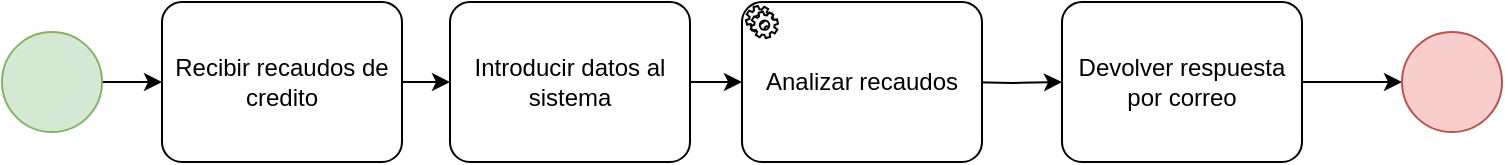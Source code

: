<mxfile version="14.9.6" type="device"><diagram id="WcJ1LCSvipQcGXKjyhXl" name="Página-1"><mxGraphModel dx="946" dy="631" grid="1" gridSize="10" guides="1" tooltips="1" connect="1" arrows="1" fold="1" page="1" pageScale="1" pageWidth="827" pageHeight="1169" math="0" shadow="0"><root><mxCell id="0"/><mxCell id="1" parent="0"/><mxCell id="MBllfdaEkw7o8AMesXI7-1" style="edgeStyle=orthogonalEdgeStyle;rounded=0;orthogonalLoop=1;jettySize=auto;html=1;" edge="1" parent="1" source="MBllfdaEkw7o8AMesXI7-2" target="MBllfdaEkw7o8AMesXI7-4"><mxGeometry relative="1" as="geometry"/></mxCell><mxCell id="MBllfdaEkw7o8AMesXI7-2" value="" style="points=[[0.145,0.145,0],[0.5,0,0],[0.855,0.145,0],[1,0.5,0],[0.855,0.855,0],[0.5,1,0],[0.145,0.855,0],[0,0.5,0]];shape=mxgraph.bpmn.event;html=1;verticalLabelPosition=bottom;labelBackgroundColor=#ffffff;verticalAlign=top;align=center;perimeter=ellipsePerimeter;outlineConnect=0;aspect=fixed;outline=standard;symbol=general;fillColor=#d5e8d4;strokeColor=#82b366;" vertex="1" parent="1"><mxGeometry x="70" y="240" width="50" height="50" as="geometry"/></mxCell><mxCell id="MBllfdaEkw7o8AMesXI7-13" style="edgeStyle=orthogonalEdgeStyle;rounded=0;orthogonalLoop=1;jettySize=auto;html=1;exitX=1;exitY=0.5;exitDx=0;exitDy=0;exitPerimeter=0;" edge="1" parent="1" source="MBllfdaEkw7o8AMesXI7-4" target="MBllfdaEkw7o8AMesXI7-12"><mxGeometry relative="1" as="geometry"/></mxCell><mxCell id="MBllfdaEkw7o8AMesXI7-4" value="Recibir recaudos de credito" style="points=[[0.25,0,0],[0.5,0,0],[0.75,0,0],[1,0.25,0],[1,0.5,0],[1,0.75,0],[0.75,1,0],[0.5,1,0],[0.25,1,0],[0,0.75,0],[0,0.5,0],[0,0.25,0]];shape=mxgraph.bpmn.task;whiteSpace=wrap;rectStyle=rounded;size=10;taskMarker=abstract;" vertex="1" parent="1"><mxGeometry x="150" y="225" width="120" height="80" as="geometry"/></mxCell><mxCell id="MBllfdaEkw7o8AMesXI7-6" style="edgeStyle=orthogonalEdgeStyle;rounded=0;orthogonalLoop=1;jettySize=auto;html=1;exitX=1;exitY=0.5;exitDx=0;exitDy=0;exitPerimeter=0;" edge="1" parent="1" source="MBllfdaEkw7o8AMesXI7-7" target="MBllfdaEkw7o8AMesXI7-8"><mxGeometry relative="1" as="geometry"/></mxCell><mxCell id="MBllfdaEkw7o8AMesXI7-7" value="Devolver respuesta por correo" style="points=[[0.25,0,0],[0.5,0,0],[0.75,0,0],[1,0.25,0],[1,0.5,0],[1,0.75,0],[0.75,1,0],[0.5,1,0],[0.25,1,0],[0,0.75,0],[0,0.5,0],[0,0.25,0]];shape=mxgraph.bpmn.task;whiteSpace=wrap;rectStyle=rounded;size=10;taskMarker=abstract;" vertex="1" parent="1"><mxGeometry x="600" y="225" width="120" height="80" as="geometry"/></mxCell><mxCell id="MBllfdaEkw7o8AMesXI7-8" value="" style="points=[[0.145,0.145,0],[0.5,0,0],[0.855,0.145,0],[1,0.5,0],[0.855,0.855,0],[0.5,1,0],[0.145,0.855,0],[0,0.5,0]];shape=mxgraph.bpmn.event;html=1;verticalLabelPosition=bottom;labelBackgroundColor=#ffffff;verticalAlign=top;align=center;perimeter=ellipsePerimeter;outlineConnect=0;aspect=fixed;outline=standard;symbol=general;fillColor=#f8cecc;strokeColor=#b85450;" vertex="1" parent="1"><mxGeometry x="770" y="240" width="50" height="50" as="geometry"/></mxCell><mxCell id="MBllfdaEkw7o8AMesXI7-10" style="edgeStyle=orthogonalEdgeStyle;rounded=0;orthogonalLoop=1;jettySize=auto;html=1;exitX=1;exitY=0.5;exitDx=0;exitDy=0;exitPerimeter=0;" edge="1" parent="1" target="MBllfdaEkw7o8AMesXI7-7"><mxGeometry relative="1" as="geometry"><mxPoint x="550" y="265" as="sourcePoint"/></mxGeometry></mxCell><mxCell id="MBllfdaEkw7o8AMesXI7-17" style="edgeStyle=orthogonalEdgeStyle;rounded=0;orthogonalLoop=1;jettySize=auto;html=1;exitX=1;exitY=0.5;exitDx=0;exitDy=0;exitPerimeter=0;entryX=0;entryY=0.5;entryDx=0;entryDy=0;entryPerimeter=0;" edge="1" parent="1" source="MBllfdaEkw7o8AMesXI7-12" target="MBllfdaEkw7o8AMesXI7-16"><mxGeometry relative="1" as="geometry"/></mxCell><mxCell id="MBllfdaEkw7o8AMesXI7-12" value="Introducir datos al sistema" style="points=[[0.25,0,0],[0.5,0,0],[0.75,0,0],[1,0.25,0],[1,0.5,0],[1,0.75,0],[0.75,1,0],[0.5,1,0],[0.25,1,0],[0,0.75,0],[0,0.5,0],[0,0.25,0]];shape=mxgraph.bpmn.task;whiteSpace=wrap;rectStyle=rounded;size=10;taskMarker=abstract;" vertex="1" parent="1"><mxGeometry x="294" y="225" width="120" height="80" as="geometry"/></mxCell><mxCell id="MBllfdaEkw7o8AMesXI7-16" value="Analizar recaudos" style="points=[[0.25,0,0],[0.5,0,0],[0.75,0,0],[1,0.25,0],[1,0.5,0],[1,0.75,0],[0.75,1,0],[0.5,1,0],[0.25,1,0],[0,0.75,0],[0,0.5,0],[0,0.25,0]];shape=mxgraph.bpmn.task;whiteSpace=wrap;rectStyle=rounded;size=10;taskMarker=service;" vertex="1" parent="1"><mxGeometry x="440" y="225" width="120" height="80" as="geometry"/></mxCell></root></mxGraphModel></diagram></mxfile>